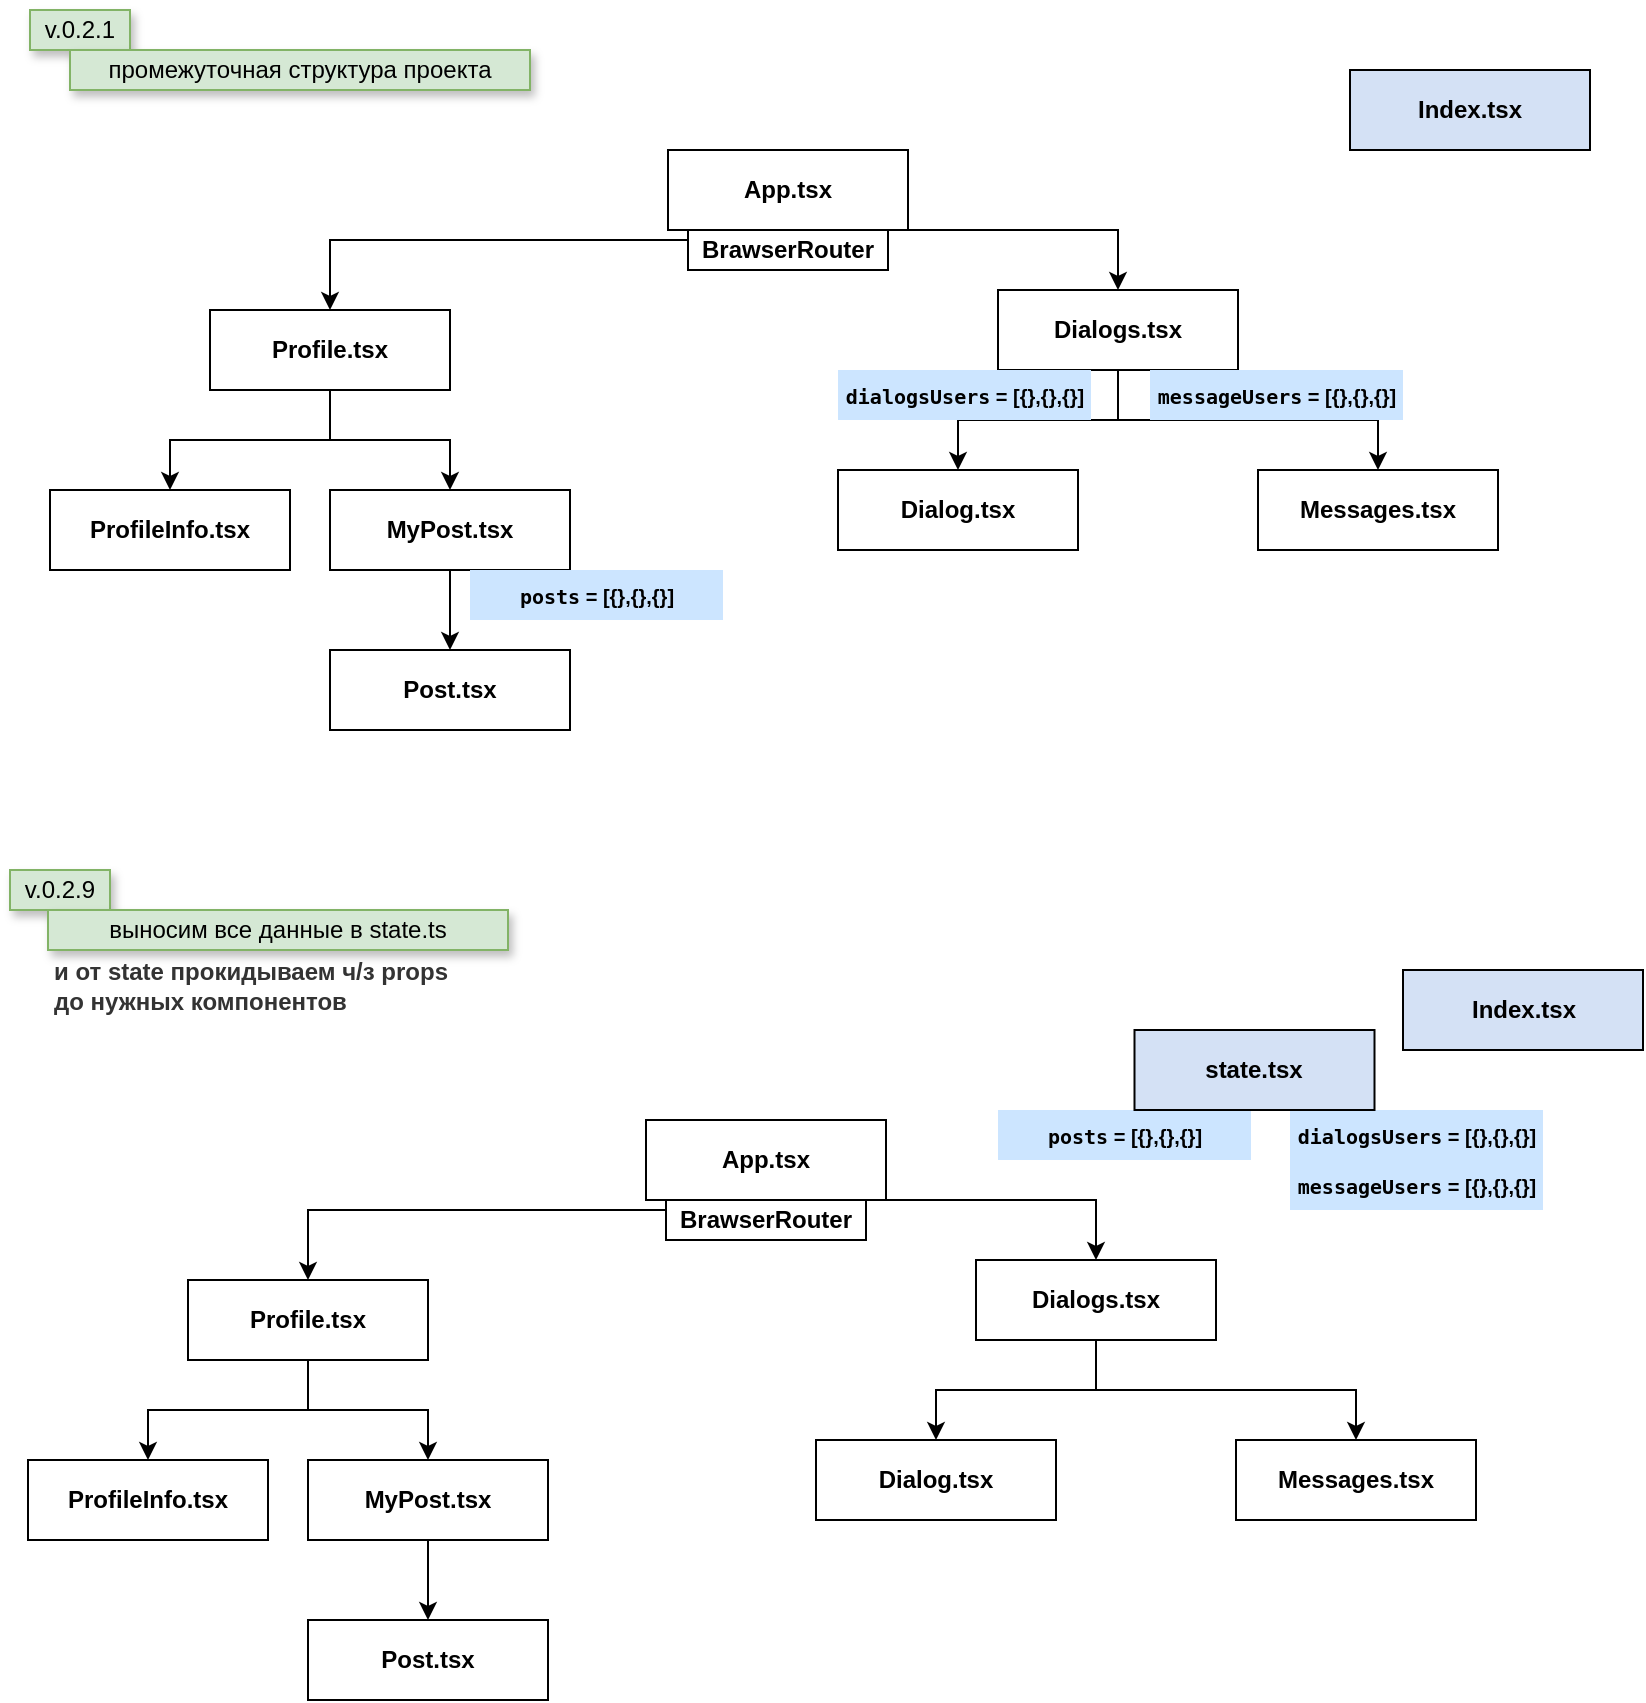 <mxfile version="16.5.6" type="github">
  <diagram id="oLFiRbwE-C5T9zBizWjQ" name="Page-1">
    <mxGraphModel dx="1456" dy="574" grid="1" gridSize="10" guides="1" tooltips="1" connect="1" arrows="0" fold="1" page="1" pageScale="1" pageWidth="827" pageHeight="1169" math="0" shadow="0">
      <root>
        <mxCell id="0" />
        <mxCell id="1" parent="0" />
        <mxCell id="9WCbVWumMUlL1E1PXj8_-1" value="v.0.2.1" style="text;html=1;strokeColor=#82b366;fillColor=#d5e8d4;align=center;verticalAlign=middle;whiteSpace=wrap;rounded=0;glass=0;shadow=1;" parent="1" vertex="1">
          <mxGeometry x="10" y="10" width="50" height="20" as="geometry" />
        </mxCell>
        <mxCell id="0pOiVx95gZNzW9qbfq_K-2" value="промежуточная структура проекта" style="text;html=1;strokeColor=#82b366;fillColor=#D5E8D4;align=center;verticalAlign=middle;whiteSpace=wrap;rounded=0;glass=0;shadow=1;" parent="1" vertex="1">
          <mxGeometry x="30" y="30" width="230" height="20" as="geometry" />
        </mxCell>
        <mxCell id="0pOiVx95gZNzW9qbfq_K-4" value="&lt;b&gt;App.tsx&lt;/b&gt;" style="rounded=0;whiteSpace=wrap;html=1;fillColor=#FFFFFF;" parent="1" vertex="1">
          <mxGeometry x="329" y="80" width="120" height="40" as="geometry" />
        </mxCell>
        <mxCell id="0pOiVx95gZNzW9qbfq_K-25" style="edgeStyle=orthogonalEdgeStyle;rounded=0;orthogonalLoop=1;jettySize=auto;html=1;exitX=0.5;exitY=1;exitDx=0;exitDy=0;entryX=0.5;entryY=0;entryDx=0;entryDy=0;fontSize=10;fontColor=#000000;" parent="1" source="0pOiVx95gZNzW9qbfq_K-5" target="0pOiVx95gZNzW9qbfq_K-10" edge="1">
          <mxGeometry relative="1" as="geometry" />
        </mxCell>
        <mxCell id="0pOiVx95gZNzW9qbfq_K-26" style="edgeStyle=orthogonalEdgeStyle;rounded=0;orthogonalLoop=1;jettySize=auto;html=1;exitX=0.5;exitY=1;exitDx=0;exitDy=0;entryX=0.5;entryY=0;entryDx=0;entryDy=0;fontSize=10;fontColor=#000000;" parent="1" source="0pOiVx95gZNzW9qbfq_K-5" target="0pOiVx95gZNzW9qbfq_K-11" edge="1">
          <mxGeometry relative="1" as="geometry" />
        </mxCell>
        <mxCell id="0pOiVx95gZNzW9qbfq_K-5" value="&lt;b&gt;Profile.tsx&lt;/b&gt;" style="rounded=0;whiteSpace=wrap;html=1;fillColor=#FFFFFF;" parent="1" vertex="1">
          <mxGeometry x="100" y="160" width="120" height="40" as="geometry" />
        </mxCell>
        <mxCell id="0pOiVx95gZNzW9qbfq_K-27" style="edgeStyle=orthogonalEdgeStyle;rounded=0;orthogonalLoop=1;jettySize=auto;html=1;exitX=0.5;exitY=1;exitDx=0;exitDy=0;entryX=0.5;entryY=0;entryDx=0;entryDy=0;fontSize=10;fontColor=#000000;" parent="1" source="0pOiVx95gZNzW9qbfq_K-6" target="0pOiVx95gZNzW9qbfq_K-13" edge="1">
          <mxGeometry relative="1" as="geometry" />
        </mxCell>
        <mxCell id="0pOiVx95gZNzW9qbfq_K-28" style="edgeStyle=orthogonalEdgeStyle;rounded=0;orthogonalLoop=1;jettySize=auto;html=1;exitX=0.5;exitY=1;exitDx=0;exitDy=0;fontSize=10;fontColor=#000000;" parent="1" source="0pOiVx95gZNzW9qbfq_K-6" target="0pOiVx95gZNzW9qbfq_K-14" edge="1">
          <mxGeometry relative="1" as="geometry" />
        </mxCell>
        <mxCell id="0pOiVx95gZNzW9qbfq_K-6" value="&lt;b&gt;Dialogs.tsx&lt;/b&gt;" style="rounded=0;whiteSpace=wrap;html=1;fillColor=#FFFFFF;" parent="1" vertex="1">
          <mxGeometry x="494" y="150" width="120" height="40" as="geometry" />
        </mxCell>
        <mxCell id="0pOiVx95gZNzW9qbfq_K-24" style="edgeStyle=orthogonalEdgeStyle;rounded=0;orthogonalLoop=1;jettySize=auto;html=1;exitX=0;exitY=0.25;exitDx=0;exitDy=0;entryX=0.5;entryY=0;entryDx=0;entryDy=0;fontSize=10;fontColor=#000000;" parent="1" source="0pOiVx95gZNzW9qbfq_K-8" target="0pOiVx95gZNzW9qbfq_K-5" edge="1">
          <mxGeometry relative="1" as="geometry" />
        </mxCell>
        <mxCell id="0pOiVx95gZNzW9qbfq_K-30" style="edgeStyle=orthogonalEdgeStyle;rounded=0;orthogonalLoop=1;jettySize=auto;html=1;exitX=1;exitY=0;exitDx=0;exitDy=0;entryX=0.5;entryY=0;entryDx=0;entryDy=0;fontSize=10;fontColor=#000000;" parent="1" source="0pOiVx95gZNzW9qbfq_K-8" target="0pOiVx95gZNzW9qbfq_K-6" edge="1">
          <mxGeometry relative="1" as="geometry">
            <Array as="points">
              <mxPoint x="554" y="120" />
            </Array>
          </mxGeometry>
        </mxCell>
        <mxCell id="0pOiVx95gZNzW9qbfq_K-8" value="&lt;b&gt;BrawserRouter&lt;/b&gt;" style="rounded=0;whiteSpace=wrap;html=1;fillColor=#FFFFFF;" parent="1" vertex="1">
          <mxGeometry x="339" y="120" width="100" height="20" as="geometry" />
        </mxCell>
        <mxCell id="0pOiVx95gZNzW9qbfq_K-9" value="&lt;b&gt;Index.tsx&lt;/b&gt;" style="rounded=0;whiteSpace=wrap;html=1;fillColor=#D4E1F5;shadow=0;strokeColor=#000000;" parent="1" vertex="1">
          <mxGeometry x="670" y="40" width="120" height="40" as="geometry" />
        </mxCell>
        <mxCell id="0pOiVx95gZNzW9qbfq_K-10" value="&lt;b&gt;ProfileInfo.tsx&lt;/b&gt;" style="rounded=0;whiteSpace=wrap;html=1;fillColor=#FFFFFF;" parent="1" vertex="1">
          <mxGeometry x="20" y="250" width="120" height="40" as="geometry" />
        </mxCell>
        <mxCell id="0pOiVx95gZNzW9qbfq_K-29" style="edgeStyle=orthogonalEdgeStyle;rounded=0;orthogonalLoop=1;jettySize=auto;html=1;exitX=0.5;exitY=1;exitDx=0;exitDy=0;fontSize=10;fontColor=#000000;" parent="1" source="0pOiVx95gZNzW9qbfq_K-11" target="0pOiVx95gZNzW9qbfq_K-12" edge="1">
          <mxGeometry relative="1" as="geometry" />
        </mxCell>
        <mxCell id="0pOiVx95gZNzW9qbfq_K-11" value="&lt;b&gt;MyPost.tsx&lt;/b&gt;" style="rounded=0;whiteSpace=wrap;html=1;fillColor=#FFFFFF;" parent="1" vertex="1">
          <mxGeometry x="160" y="250" width="120" height="40" as="geometry" />
        </mxCell>
        <mxCell id="0pOiVx95gZNzW9qbfq_K-12" value="&lt;b&gt;Post.tsx&lt;/b&gt;" style="rounded=0;whiteSpace=wrap;html=1;fillColor=#FFFFFF;" parent="1" vertex="1">
          <mxGeometry x="160" y="330" width="120" height="40" as="geometry" />
        </mxCell>
        <mxCell id="0pOiVx95gZNzW9qbfq_K-13" value="&lt;b&gt;Dialog.tsx&lt;/b&gt;" style="rounded=0;whiteSpace=wrap;html=1;fillColor=#FFFFFF;" parent="1" vertex="1">
          <mxGeometry x="414" y="240" width="120" height="40" as="geometry" />
        </mxCell>
        <mxCell id="0pOiVx95gZNzW9qbfq_K-14" value="&lt;b&gt;Messages.tsx&lt;/b&gt;" style="rounded=0;whiteSpace=wrap;html=1;fillColor=#FFFFFF;" parent="1" vertex="1">
          <mxGeometry x="624" y="240" width="120" height="40" as="geometry" />
        </mxCell>
        <mxCell id="0pOiVx95gZNzW9qbfq_K-15" value="&lt;b&gt;&lt;font style=&quot;font-size: 10px&quot;&gt;&lt;span style=&quot;font-family: &amp;#34;jetbrains mono&amp;#34; , monospace&quot;&gt;dialogsUsers&lt;/span&gt;&amp;nbsp;= [{},{},{}]&lt;/font&gt;&lt;/b&gt;" style="rounded=0;whiteSpace=wrap;html=1;shadow=0;strokeColor=none;fillColor=#CCE5FF;" parent="1" vertex="1">
          <mxGeometry x="414" y="190" width="126.5" height="25" as="geometry" />
        </mxCell>
        <mxCell id="0pOiVx95gZNzW9qbfq_K-19" value="&lt;b&gt;&lt;font style=&quot;font-size: 10px&quot;&gt;&lt;span style=&quot;font-family: &amp;#34;jetbrains mono&amp;#34; , monospace&quot;&gt;messageUsers&lt;/span&gt;&amp;nbsp;= [{},{},{}]&lt;/font&gt;&lt;/b&gt;" style="rounded=0;whiteSpace=wrap;html=1;shadow=0;strokeColor=none;fillColor=#CCE5FF;" parent="1" vertex="1">
          <mxGeometry x="570" y="190" width="126.5" height="25" as="geometry" />
        </mxCell>
        <mxCell id="0pOiVx95gZNzW9qbfq_K-20" value="&lt;b&gt;&lt;font style=&quot;font-size: 10px&quot;&gt;&lt;font face=&quot;jetbrains mono, monospace&quot;&gt;posts&lt;/font&gt; = [{},{},{}]&lt;/font&gt;&lt;/b&gt;" style="rounded=0;whiteSpace=wrap;html=1;shadow=0;strokeColor=none;fillColor=#CCE5FF;" parent="1" vertex="1">
          <mxGeometry x="230" y="290" width="126.5" height="25" as="geometry" />
        </mxCell>
        <mxCell id="BKw3hRmDs_eH8maUTLtB-1" value="v.0.2.9" style="text;html=1;strokeColor=#82b366;fillColor=#d5e8d4;align=center;verticalAlign=middle;whiteSpace=wrap;rounded=0;glass=0;shadow=1;" vertex="1" parent="1">
          <mxGeometry y="440" width="50" height="20" as="geometry" />
        </mxCell>
        <mxCell id="BKw3hRmDs_eH8maUTLtB-2" value="выносим все данные в state.ts" style="text;html=1;strokeColor=#82b366;fillColor=#D5E8D4;align=center;verticalAlign=middle;whiteSpace=wrap;rounded=0;glass=0;shadow=1;" vertex="1" parent="1">
          <mxGeometry x="19" y="460" width="230" height="20" as="geometry" />
        </mxCell>
        <mxCell id="BKw3hRmDs_eH8maUTLtB-3" value="&lt;b&gt;App.tsx&lt;/b&gt;" style="rounded=0;whiteSpace=wrap;html=1;fillColor=#FFFFFF;" vertex="1" parent="1">
          <mxGeometry x="318" y="565" width="120" height="40" as="geometry" />
        </mxCell>
        <mxCell id="BKw3hRmDs_eH8maUTLtB-4" style="edgeStyle=orthogonalEdgeStyle;rounded=0;orthogonalLoop=1;jettySize=auto;html=1;exitX=0.5;exitY=1;exitDx=0;exitDy=0;entryX=0.5;entryY=0;entryDx=0;entryDy=0;fontSize=10;fontColor=#000000;" edge="1" parent="1" source="BKw3hRmDs_eH8maUTLtB-6" target="BKw3hRmDs_eH8maUTLtB-14">
          <mxGeometry relative="1" as="geometry" />
        </mxCell>
        <mxCell id="BKw3hRmDs_eH8maUTLtB-5" style="edgeStyle=orthogonalEdgeStyle;rounded=0;orthogonalLoop=1;jettySize=auto;html=1;exitX=0.5;exitY=1;exitDx=0;exitDy=0;entryX=0.5;entryY=0;entryDx=0;entryDy=0;fontSize=10;fontColor=#000000;" edge="1" parent="1" source="BKw3hRmDs_eH8maUTLtB-6" target="BKw3hRmDs_eH8maUTLtB-16">
          <mxGeometry relative="1" as="geometry" />
        </mxCell>
        <mxCell id="BKw3hRmDs_eH8maUTLtB-6" value="&lt;b&gt;Profile.tsx&lt;/b&gt;" style="rounded=0;whiteSpace=wrap;html=1;fillColor=#FFFFFF;" vertex="1" parent="1">
          <mxGeometry x="89" y="645" width="120" height="40" as="geometry" />
        </mxCell>
        <mxCell id="BKw3hRmDs_eH8maUTLtB-7" style="edgeStyle=orthogonalEdgeStyle;rounded=0;orthogonalLoop=1;jettySize=auto;html=1;exitX=0.5;exitY=1;exitDx=0;exitDy=0;entryX=0.5;entryY=0;entryDx=0;entryDy=0;fontSize=10;fontColor=#000000;" edge="1" parent="1" source="BKw3hRmDs_eH8maUTLtB-9" target="BKw3hRmDs_eH8maUTLtB-18">
          <mxGeometry relative="1" as="geometry" />
        </mxCell>
        <mxCell id="BKw3hRmDs_eH8maUTLtB-8" style="edgeStyle=orthogonalEdgeStyle;rounded=0;orthogonalLoop=1;jettySize=auto;html=1;exitX=0.5;exitY=1;exitDx=0;exitDy=0;fontSize=10;fontColor=#000000;" edge="1" parent="1" source="BKw3hRmDs_eH8maUTLtB-9" target="BKw3hRmDs_eH8maUTLtB-19">
          <mxGeometry relative="1" as="geometry" />
        </mxCell>
        <mxCell id="BKw3hRmDs_eH8maUTLtB-9" value="&lt;b&gt;Dialogs.tsx&lt;/b&gt;" style="rounded=0;whiteSpace=wrap;html=1;fillColor=#FFFFFF;" vertex="1" parent="1">
          <mxGeometry x="483" y="635" width="120" height="40" as="geometry" />
        </mxCell>
        <mxCell id="BKw3hRmDs_eH8maUTLtB-10" style="edgeStyle=orthogonalEdgeStyle;rounded=0;orthogonalLoop=1;jettySize=auto;html=1;exitX=0;exitY=0.25;exitDx=0;exitDy=0;entryX=0.5;entryY=0;entryDx=0;entryDy=0;fontSize=10;fontColor=#000000;" edge="1" parent="1" source="BKw3hRmDs_eH8maUTLtB-12" target="BKw3hRmDs_eH8maUTLtB-6">
          <mxGeometry relative="1" as="geometry" />
        </mxCell>
        <mxCell id="BKw3hRmDs_eH8maUTLtB-11" style="edgeStyle=orthogonalEdgeStyle;rounded=0;orthogonalLoop=1;jettySize=auto;html=1;exitX=1;exitY=0;exitDx=0;exitDy=0;entryX=0.5;entryY=0;entryDx=0;entryDy=0;fontSize=10;fontColor=#000000;" edge="1" parent="1" source="BKw3hRmDs_eH8maUTLtB-12" target="BKw3hRmDs_eH8maUTLtB-9">
          <mxGeometry relative="1" as="geometry">
            <Array as="points">
              <mxPoint x="543" y="605" />
            </Array>
          </mxGeometry>
        </mxCell>
        <mxCell id="BKw3hRmDs_eH8maUTLtB-12" value="&lt;b&gt;BrawserRouter&lt;/b&gt;" style="rounded=0;whiteSpace=wrap;html=1;fillColor=#FFFFFF;" vertex="1" parent="1">
          <mxGeometry x="328" y="605" width="100" height="20" as="geometry" />
        </mxCell>
        <mxCell id="BKw3hRmDs_eH8maUTLtB-13" value="&lt;b&gt;Index.tsx&lt;/b&gt;" style="rounded=0;whiteSpace=wrap;html=1;fillColor=#D4E1F5;shadow=0;strokeColor=#000000;" vertex="1" parent="1">
          <mxGeometry x="696.5" y="490" width="120" height="40" as="geometry" />
        </mxCell>
        <mxCell id="BKw3hRmDs_eH8maUTLtB-14" value="&lt;b&gt;ProfileInfo.tsx&lt;/b&gt;" style="rounded=0;whiteSpace=wrap;html=1;fillColor=#FFFFFF;" vertex="1" parent="1">
          <mxGeometry x="9" y="735" width="120" height="40" as="geometry" />
        </mxCell>
        <mxCell id="BKw3hRmDs_eH8maUTLtB-15" style="edgeStyle=orthogonalEdgeStyle;rounded=0;orthogonalLoop=1;jettySize=auto;html=1;exitX=0.5;exitY=1;exitDx=0;exitDy=0;fontSize=10;fontColor=#000000;" edge="1" parent="1" source="BKw3hRmDs_eH8maUTLtB-16" target="BKw3hRmDs_eH8maUTLtB-17">
          <mxGeometry relative="1" as="geometry" />
        </mxCell>
        <mxCell id="BKw3hRmDs_eH8maUTLtB-16" value="&lt;b&gt;MyPost.tsx&lt;/b&gt;" style="rounded=0;whiteSpace=wrap;html=1;fillColor=#FFFFFF;" vertex="1" parent="1">
          <mxGeometry x="149" y="735" width="120" height="40" as="geometry" />
        </mxCell>
        <mxCell id="BKw3hRmDs_eH8maUTLtB-17" value="&lt;b&gt;Post.tsx&lt;/b&gt;" style="rounded=0;whiteSpace=wrap;html=1;fillColor=#FFFFFF;" vertex="1" parent="1">
          <mxGeometry x="149" y="815" width="120" height="40" as="geometry" />
        </mxCell>
        <mxCell id="BKw3hRmDs_eH8maUTLtB-18" value="&lt;b&gt;Dialog.tsx&lt;/b&gt;" style="rounded=0;whiteSpace=wrap;html=1;fillColor=#FFFFFF;" vertex="1" parent="1">
          <mxGeometry x="403" y="725" width="120" height="40" as="geometry" />
        </mxCell>
        <mxCell id="BKw3hRmDs_eH8maUTLtB-19" value="&lt;b&gt;Messages.tsx&lt;/b&gt;" style="rounded=0;whiteSpace=wrap;html=1;fillColor=#FFFFFF;" vertex="1" parent="1">
          <mxGeometry x="613" y="725" width="120" height="40" as="geometry" />
        </mxCell>
        <mxCell id="BKw3hRmDs_eH8maUTLtB-20" value="&lt;b&gt;&lt;font style=&quot;font-size: 10px&quot;&gt;&lt;span style=&quot;font-family: &amp;#34;jetbrains mono&amp;#34; , monospace&quot;&gt;dialogsUsers&lt;/span&gt;&amp;nbsp;= [{},{},{}]&lt;/font&gt;&lt;/b&gt;" style="rounded=0;whiteSpace=wrap;html=1;shadow=0;strokeColor=none;fillColor=#CCE5FF;" vertex="1" parent="1">
          <mxGeometry x="640" y="560" width="126.5" height="25" as="geometry" />
        </mxCell>
        <mxCell id="BKw3hRmDs_eH8maUTLtB-21" value="&lt;b&gt;&lt;font style=&quot;font-size: 10px&quot;&gt;&lt;span style=&quot;font-family: &amp;#34;jetbrains mono&amp;#34; , monospace&quot;&gt;messageUsers&lt;/span&gt;&amp;nbsp;= [{},{},{}]&lt;/font&gt;&lt;/b&gt;" style="rounded=0;whiteSpace=wrap;html=1;shadow=0;strokeColor=none;fillColor=#CCE5FF;" vertex="1" parent="1">
          <mxGeometry x="640" y="585" width="126.5" height="25" as="geometry" />
        </mxCell>
        <mxCell id="BKw3hRmDs_eH8maUTLtB-22" value="&lt;b&gt;&lt;font style=&quot;font-size: 10px&quot;&gt;&lt;font face=&quot;jetbrains mono, monospace&quot;&gt;posts&lt;/font&gt; = [{},{},{}]&lt;/font&gt;&lt;/b&gt;" style="rounded=0;whiteSpace=wrap;html=1;shadow=0;strokeColor=none;fillColor=#CCE5FF;" vertex="1" parent="1">
          <mxGeometry x="494" y="560" width="126.5" height="25" as="geometry" />
        </mxCell>
        <mxCell id="BKw3hRmDs_eH8maUTLtB-23" value="&lt;b&gt;state.tsx&lt;/b&gt;" style="rounded=0;whiteSpace=wrap;html=1;fillColor=#D4E1F5;shadow=0;strokeColor=#000000;" vertex="1" parent="1">
          <mxGeometry x="562.25" y="520" width="120" height="40" as="geometry" />
        </mxCell>
        <mxCell id="BKw3hRmDs_eH8maUTLtB-27" value="&lt;b&gt;и от state прокидываем ч/з props до нужных компонентов&lt;/b&gt;" style="text;html=1;strokeColor=none;fillColor=none;align=left;verticalAlign=middle;whiteSpace=wrap;rounded=0;labelBackgroundColor=none;labelBorderColor=none;fontFamily=Helvetica;fontSize=12;fontColor=#333333;" vertex="1" parent="1">
          <mxGeometry x="20" y="475" width="210" height="45" as="geometry" />
        </mxCell>
      </root>
    </mxGraphModel>
  </diagram>
</mxfile>
